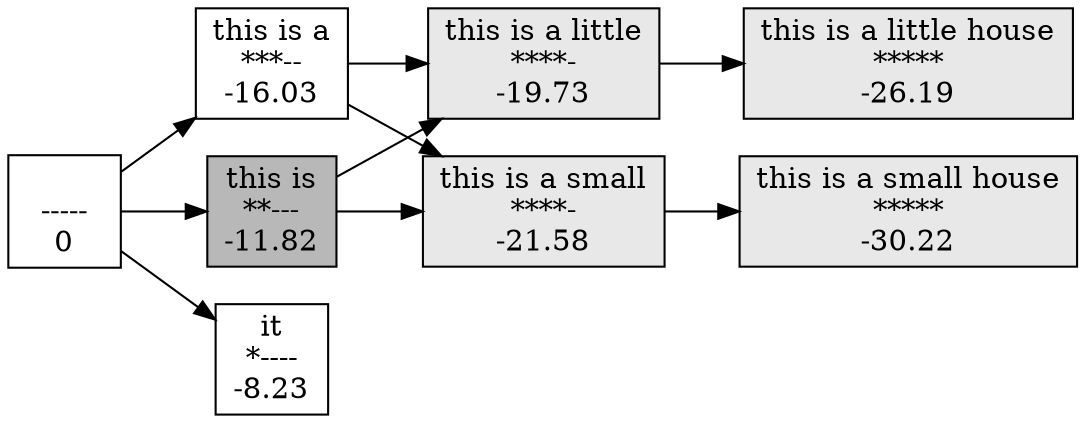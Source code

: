digraph G  {
rankdir="LR";
//label = "\"das ist ein kleines haus\"";
a0 [shape=box label="\n-----\n0"];
b0 [shape=box label="this is\n**---\n-11.82" style=filled fillcolor="#B8B8B8"];
b1 [shape=box label="it\n*----\n-8.23"];
b2 [shape=box label="this is a\n***--\n-16.03"];
c0 [shape=box label="this is a little\n****-\n-19.73"  style=filled fillcolor="#E8E8E8"];
c1 [shape=box label="this is a small\n****-\n-21.58" style=filled fillcolor="#E8E8E8"];
d0 [shape=box label="this is a little house\n*****\n-26.19" style=filled fillcolor="#E8E8E8"];
d1 [shape=box label="this is a small house\n*****\n-30.22" style=filled fillcolor="#E8E8E8"];

a0 -> b2;
a0 -> b0;
a0 -> b1;
b0 -> c0;
b0 -> c1;
c0 -> d0
c1 -> d1;
b2 -> c0;
b2 -> c1;
}
